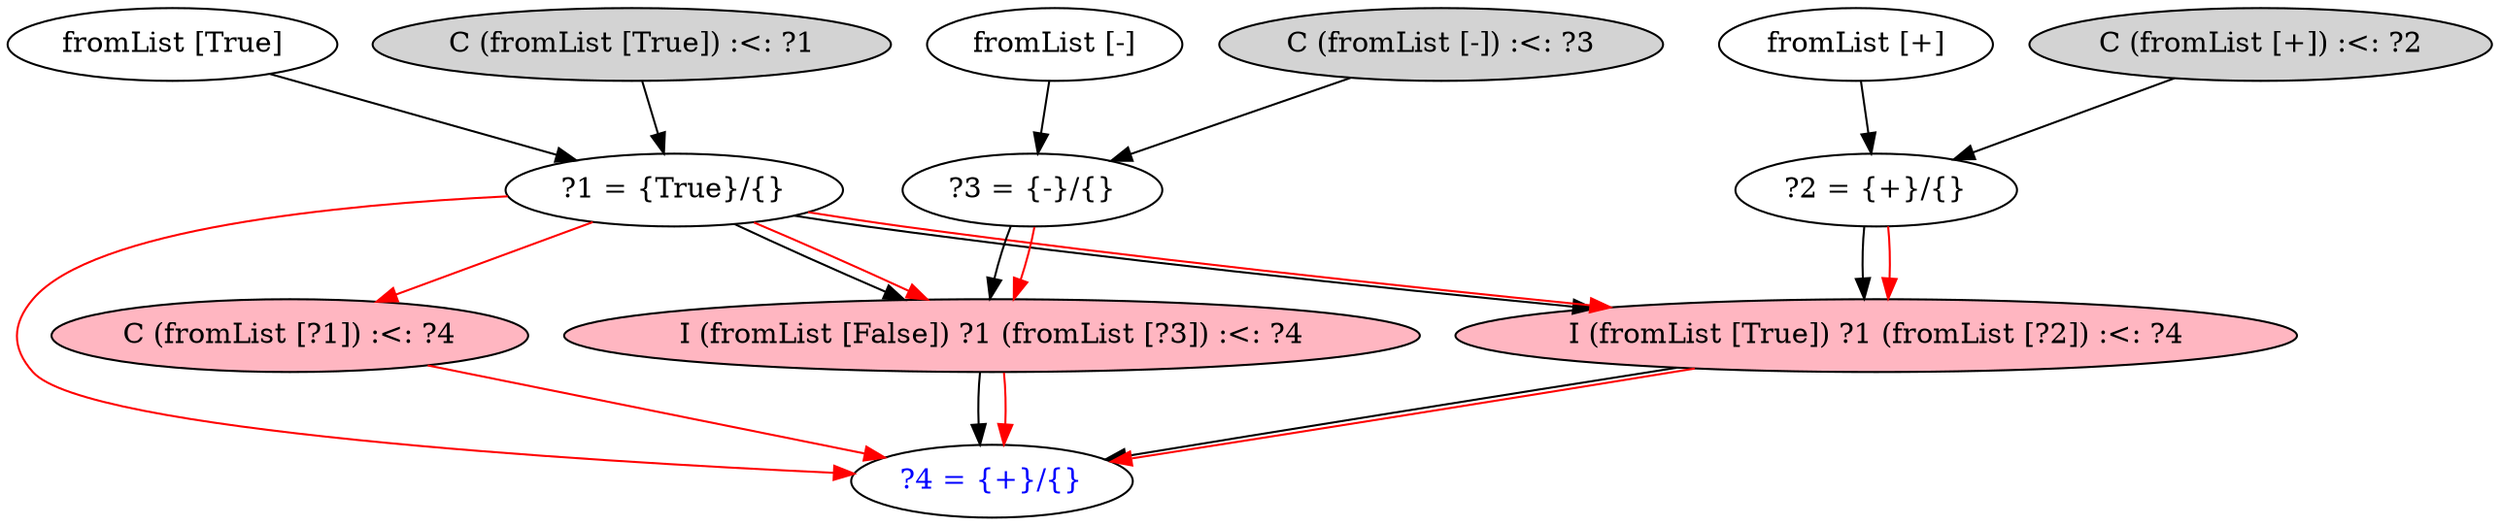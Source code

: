 digraph C {
 "?1 = {True}/{}" [fontcolor=black];
 "?2 = {+}/{}" [fontcolor=black];
 "?3 = {-}/{}" [fontcolor=black];
 "?4 = {+}/{}" [fontcolor=blue];
 "fromList [True]" -> "?1 = {True}/{}";
 "fromList [-]" -> "?3 = {-}/{}";
 "fromList [+]" -> "?2 = {+}/{}";
 "?1 = {True}/{}" -> "?4 = {+}/{}" [color=red];
 "C (fromList [True]) :<: ?1" [style=filled];
 "C (fromList [-]) :<: ?3" [style=filled];
 "C (fromList [+]) :<: ?2" [style=filled];
 "I (fromList [False]) ?1 (fromList [?3]) :<: ?4" [style=filled];
 "I (fromList [True]) ?1 (fromList [?2]) :<: ?4" [style=filled];
 "C (fromList [?1]) :<: ?4" [style=filled,fillcolor=lightpink];
 "I (fromList [False]) ?1 (fromList [?3]) :<: ?4" [style=filled,fillcolor=lightpink];
 "I (fromList [True]) ?1 (fromList [?2]) :<: ?4" [style=filled,fillcolor=lightpink];
 "?1 = {True}/{}" -> "I (fromList [False]) ?1 (fromList [?3]) :<: ?4";
 "?3 = {-}/{}" -> "I (fromList [False]) ?1 (fromList [?3]) :<: ?4";
 "?1 = {True}/{}" -> "I (fromList [True]) ?1 (fromList [?2]) :<: ?4";
 "?2 = {+}/{}" -> "I (fromList [True]) ?1 (fromList [?2]) :<: ?4";
 "?1 = {True}/{}" -> "C (fromList [?1]) :<: ?4"[color=red];
 "?1 = {True}/{}" -> "I (fromList [False]) ?1 (fromList [?3]) :<: ?4"[color=red];
 "?3 = {-}/{}" -> "I (fromList [False]) ?1 (fromList [?3]) :<: ?4"[color=red];
 "?1 = {True}/{}" -> "I (fromList [True]) ?1 (fromList [?2]) :<: ?4"[color=red];
 "?2 = {+}/{}" -> "I (fromList [True]) ?1 (fromList [?2]) :<: ?4"[color=red];
 "C (fromList [True]) :<: ?1" -> "?1 = {True}/{}";
 "C (fromList [-]) :<: ?3" -> "?3 = {-}/{}";
 "C (fromList [+]) :<: ?2" -> "?2 = {+}/{}";
 "I (fromList [False]) ?1 (fromList [?3]) :<: ?4" -> "?4 = {+}/{}";
 "I (fromList [True]) ?1 (fromList [?2]) :<: ?4" -> "?4 = {+}/{}";
 "C (fromList [?1]) :<: ?4" -> "?4 = {+}/{}"[color=red];
 "I (fromList [False]) ?1 (fromList [?3]) :<: ?4" -> "?4 = {+}/{}"[color=red];
 "I (fromList [True]) ?1 (fromList [?2]) :<: ?4" -> "?4 = {+}/{}"[color=red];
}